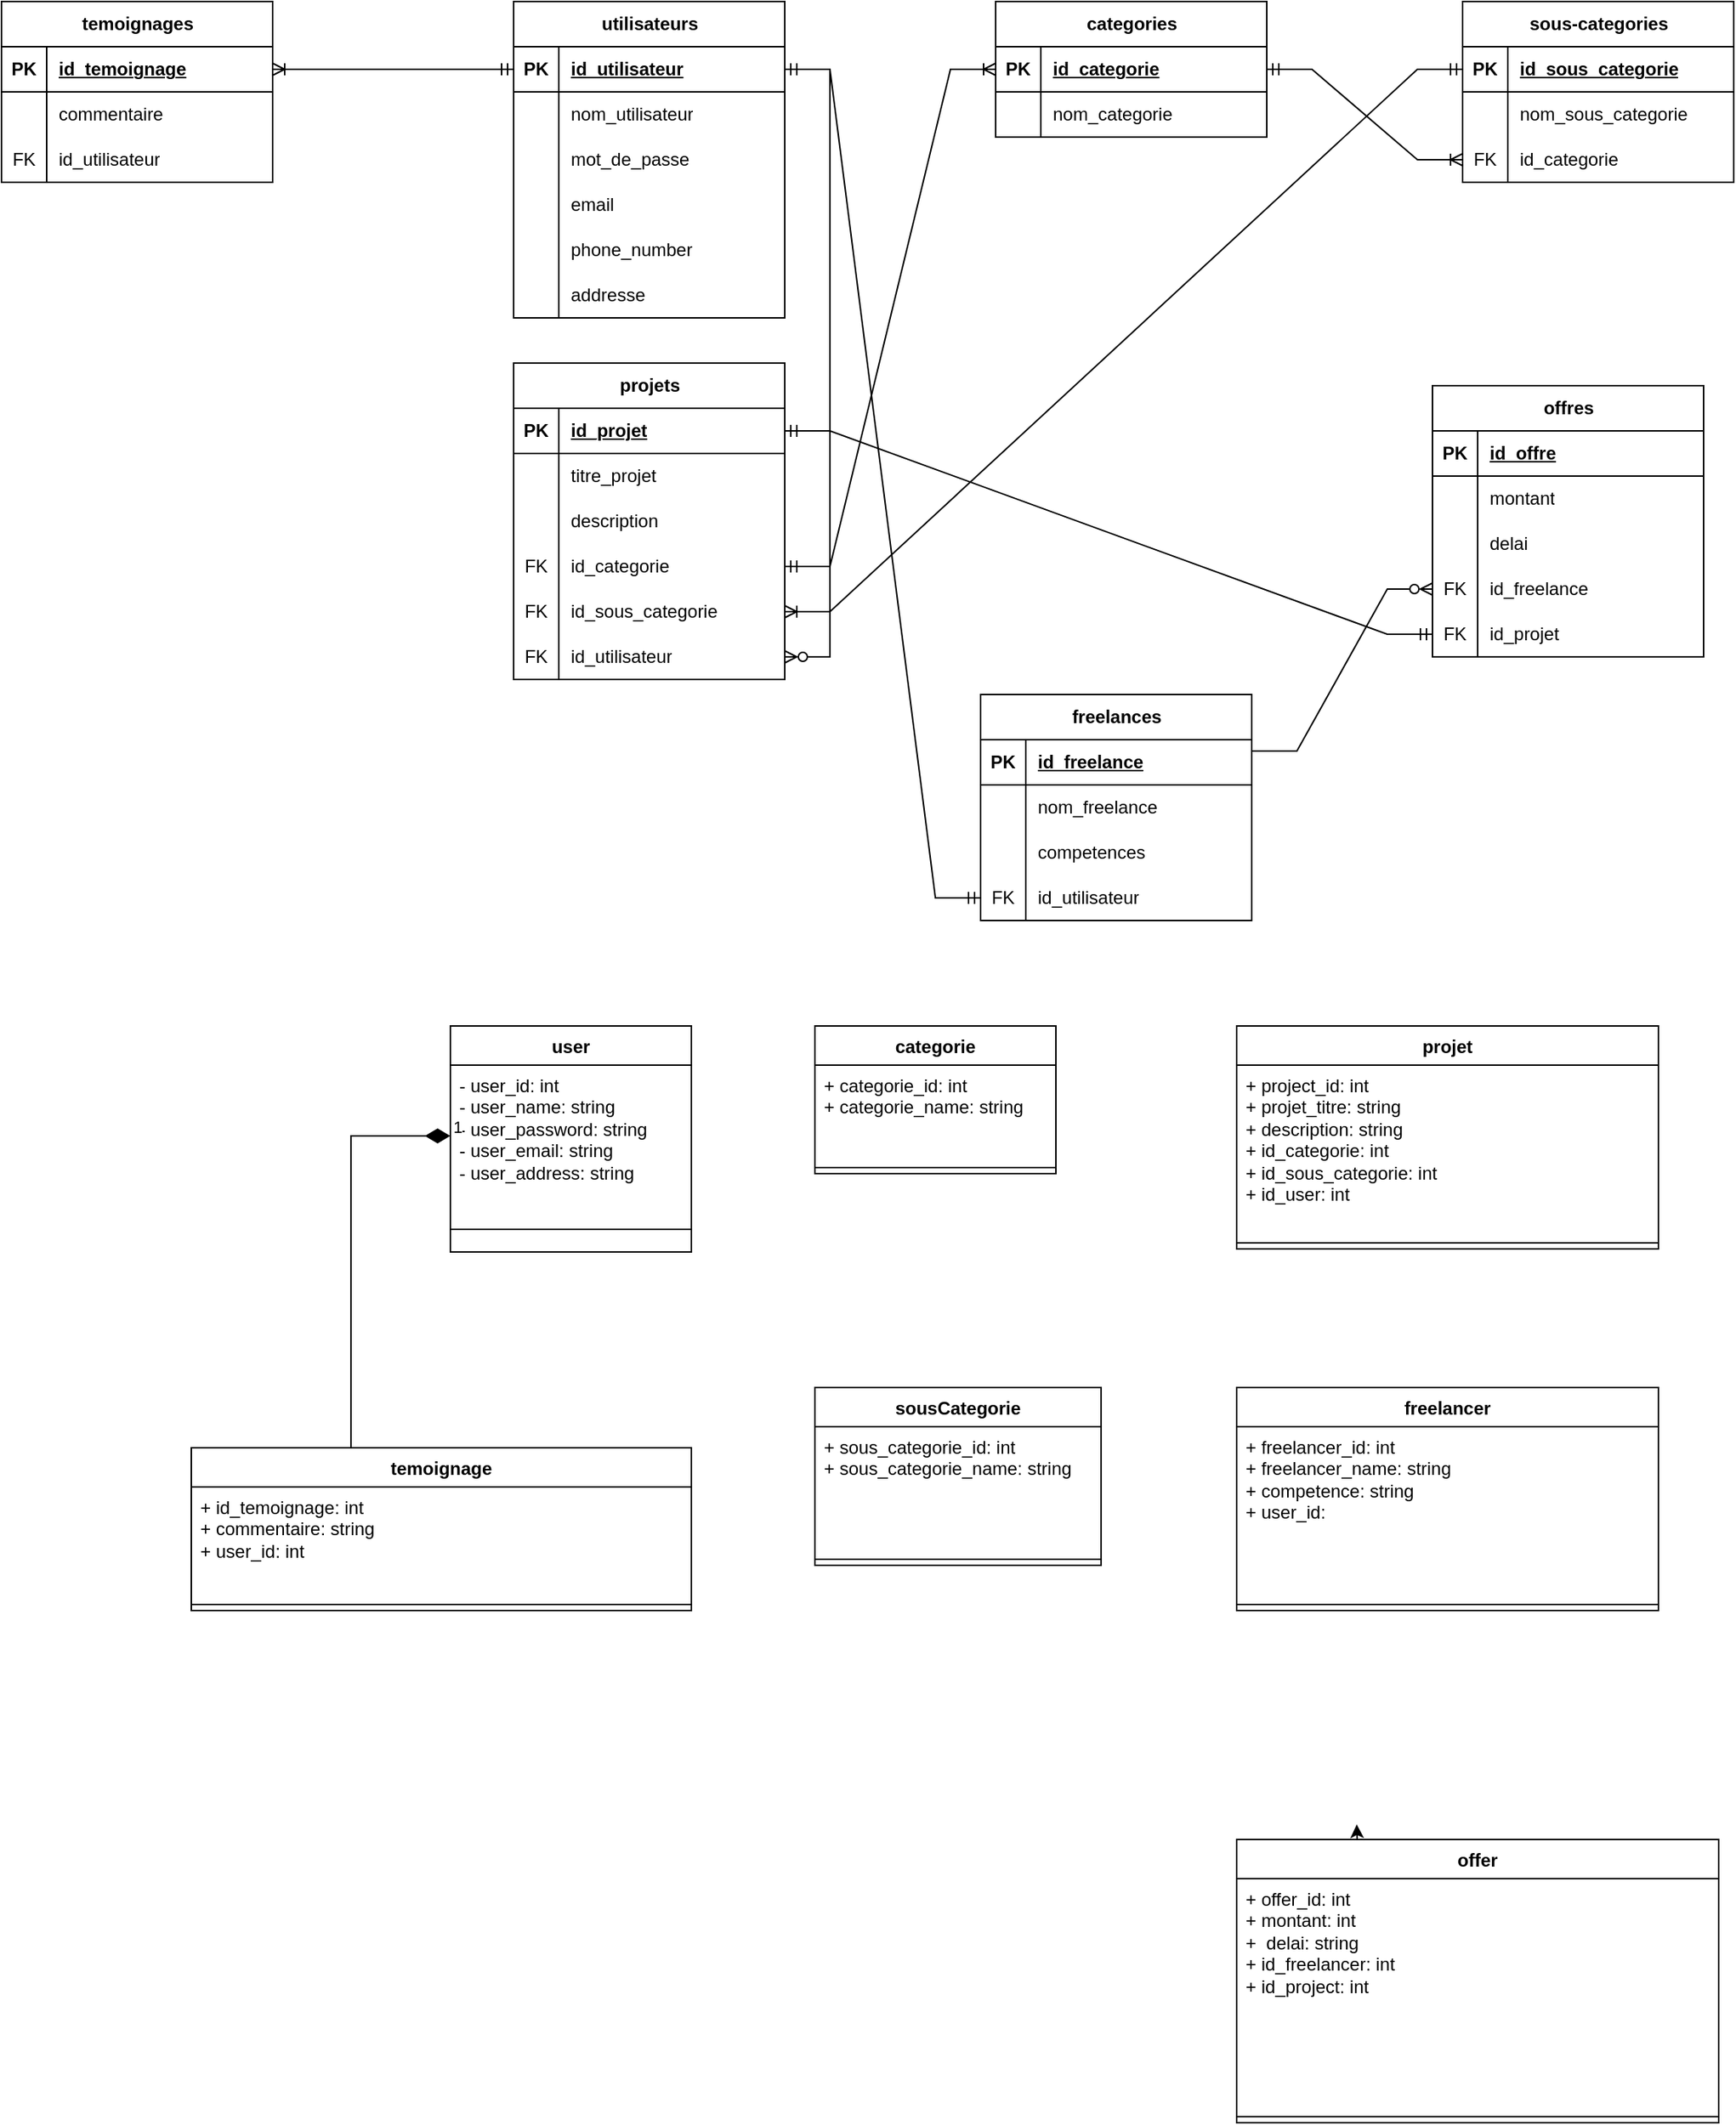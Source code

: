 <mxfile version="25.0.3">
  <diagram name="Page-1" id="ttsJdGJQNYlS66zFb7tL">
    <mxGraphModel dx="2226" dy="696" grid="1" gridSize="10" guides="1" tooltips="1" connect="1" arrows="1" fold="1" page="1" pageScale="1" pageWidth="850" pageHeight="1100" math="0" shadow="0">
      <root>
        <mxCell id="0" />
        <mxCell id="1" parent="0" />
        <mxCell id="xP3GZThENfzyMHPwpaez-14" value="&lt;div&gt;utilisateurs&lt;/div&gt;" style="shape=table;startSize=30;container=1;collapsible=1;childLayout=tableLayout;fixedRows=1;rowLines=0;fontStyle=1;align=center;resizeLast=1;html=1;" parent="1" vertex="1">
          <mxGeometry x="40" y="40" width="180" height="210" as="geometry">
            <mxRectangle x="40" y="40" width="70" height="60" as="alternateBounds" />
          </mxGeometry>
        </mxCell>
        <mxCell id="xP3GZThENfzyMHPwpaez-15" value="" style="shape=tableRow;horizontal=0;startSize=0;swimlaneHead=0;swimlaneBody=0;fillColor=none;collapsible=0;dropTarget=0;points=[[0,0.5],[1,0.5]];portConstraint=eastwest;top=0;left=0;right=0;bottom=1;" parent="xP3GZThENfzyMHPwpaez-14" vertex="1">
          <mxGeometry y="30" width="180" height="30" as="geometry" />
        </mxCell>
        <mxCell id="xP3GZThENfzyMHPwpaez-16" value="PK" style="shape=partialRectangle;connectable=0;fillColor=none;top=0;left=0;bottom=0;right=0;fontStyle=1;overflow=hidden;whiteSpace=wrap;html=1;" parent="xP3GZThENfzyMHPwpaez-15" vertex="1">
          <mxGeometry width="30" height="30" as="geometry">
            <mxRectangle width="30" height="30" as="alternateBounds" />
          </mxGeometry>
        </mxCell>
        <mxCell id="xP3GZThENfzyMHPwpaez-17" value="id_utilisateur" style="shape=partialRectangle;connectable=0;fillColor=none;top=0;left=0;bottom=0;right=0;align=left;spacingLeft=6;fontStyle=5;overflow=hidden;whiteSpace=wrap;html=1;" parent="xP3GZThENfzyMHPwpaez-15" vertex="1">
          <mxGeometry x="30" width="150" height="30" as="geometry">
            <mxRectangle width="150" height="30" as="alternateBounds" />
          </mxGeometry>
        </mxCell>
        <mxCell id="xP3GZThENfzyMHPwpaez-18" value="" style="shape=tableRow;horizontal=0;startSize=0;swimlaneHead=0;swimlaneBody=0;fillColor=none;collapsible=0;dropTarget=0;points=[[0,0.5],[1,0.5]];portConstraint=eastwest;top=0;left=0;right=0;bottom=0;" parent="xP3GZThENfzyMHPwpaez-14" vertex="1">
          <mxGeometry y="60" width="180" height="30" as="geometry" />
        </mxCell>
        <mxCell id="xP3GZThENfzyMHPwpaez-19" value="" style="shape=partialRectangle;connectable=0;fillColor=none;top=0;left=0;bottom=0;right=0;editable=1;overflow=hidden;whiteSpace=wrap;html=1;" parent="xP3GZThENfzyMHPwpaez-18" vertex="1">
          <mxGeometry width="30" height="30" as="geometry">
            <mxRectangle width="30" height="30" as="alternateBounds" />
          </mxGeometry>
        </mxCell>
        <mxCell id="xP3GZThENfzyMHPwpaez-20" value="nom_utilisateur" style="shape=partialRectangle;connectable=0;fillColor=none;top=0;left=0;bottom=0;right=0;align=left;spacingLeft=6;overflow=hidden;whiteSpace=wrap;html=1;" parent="xP3GZThENfzyMHPwpaez-18" vertex="1">
          <mxGeometry x="30" width="150" height="30" as="geometry">
            <mxRectangle width="150" height="30" as="alternateBounds" />
          </mxGeometry>
        </mxCell>
        <mxCell id="xP3GZThENfzyMHPwpaez-21" value="" style="shape=tableRow;horizontal=0;startSize=0;swimlaneHead=0;swimlaneBody=0;fillColor=none;collapsible=0;dropTarget=0;points=[[0,0.5],[1,0.5]];portConstraint=eastwest;top=0;left=0;right=0;bottom=0;" parent="xP3GZThENfzyMHPwpaez-14" vertex="1">
          <mxGeometry y="90" width="180" height="30" as="geometry" />
        </mxCell>
        <mxCell id="xP3GZThENfzyMHPwpaez-22" value="" style="shape=partialRectangle;connectable=0;fillColor=none;top=0;left=0;bottom=0;right=0;editable=1;overflow=hidden;whiteSpace=wrap;html=1;" parent="xP3GZThENfzyMHPwpaez-21" vertex="1">
          <mxGeometry width="30" height="30" as="geometry">
            <mxRectangle width="30" height="30" as="alternateBounds" />
          </mxGeometry>
        </mxCell>
        <mxCell id="xP3GZThENfzyMHPwpaez-23" value="mot_de_passe" style="shape=partialRectangle;connectable=0;fillColor=none;top=0;left=0;bottom=0;right=0;align=left;spacingLeft=6;overflow=hidden;whiteSpace=wrap;html=1;" parent="xP3GZThENfzyMHPwpaez-21" vertex="1">
          <mxGeometry x="30" width="150" height="30" as="geometry">
            <mxRectangle width="150" height="30" as="alternateBounds" />
          </mxGeometry>
        </mxCell>
        <mxCell id="xP3GZThENfzyMHPwpaez-24" value="" style="shape=tableRow;horizontal=0;startSize=0;swimlaneHead=0;swimlaneBody=0;fillColor=none;collapsible=0;dropTarget=0;points=[[0,0.5],[1,0.5]];portConstraint=eastwest;top=0;left=0;right=0;bottom=0;" parent="xP3GZThENfzyMHPwpaez-14" vertex="1">
          <mxGeometry y="120" width="180" height="30" as="geometry" />
        </mxCell>
        <mxCell id="xP3GZThENfzyMHPwpaez-25" value="" style="shape=partialRectangle;connectable=0;fillColor=none;top=0;left=0;bottom=0;right=0;editable=1;overflow=hidden;whiteSpace=wrap;html=1;" parent="xP3GZThENfzyMHPwpaez-24" vertex="1">
          <mxGeometry width="30" height="30" as="geometry">
            <mxRectangle width="30" height="30" as="alternateBounds" />
          </mxGeometry>
        </mxCell>
        <mxCell id="xP3GZThENfzyMHPwpaez-26" value="email" style="shape=partialRectangle;connectable=0;fillColor=none;top=0;left=0;bottom=0;right=0;align=left;spacingLeft=6;overflow=hidden;whiteSpace=wrap;html=1;" parent="xP3GZThENfzyMHPwpaez-24" vertex="1">
          <mxGeometry x="30" width="150" height="30" as="geometry">
            <mxRectangle width="150" height="30" as="alternateBounds" />
          </mxGeometry>
        </mxCell>
        <mxCell id="xP3GZThENfzyMHPwpaez-27" value="" style="shape=tableRow;horizontal=0;startSize=0;swimlaneHead=0;swimlaneBody=0;fillColor=none;collapsible=0;dropTarget=0;points=[[0,0.5],[1,0.5]];portConstraint=eastwest;top=0;left=0;right=0;bottom=0;" parent="xP3GZThENfzyMHPwpaez-14" vertex="1">
          <mxGeometry y="150" width="180" height="30" as="geometry" />
        </mxCell>
        <mxCell id="xP3GZThENfzyMHPwpaez-28" value="" style="shape=partialRectangle;connectable=0;fillColor=none;top=0;left=0;bottom=0;right=0;editable=1;overflow=hidden;whiteSpace=wrap;html=1;" parent="xP3GZThENfzyMHPwpaez-27" vertex="1">
          <mxGeometry width="30" height="30" as="geometry">
            <mxRectangle width="30" height="30" as="alternateBounds" />
          </mxGeometry>
        </mxCell>
        <mxCell id="xP3GZThENfzyMHPwpaez-29" value="phone_number" style="shape=partialRectangle;connectable=0;fillColor=none;top=0;left=0;bottom=0;right=0;align=left;spacingLeft=6;overflow=hidden;whiteSpace=wrap;html=1;" parent="xP3GZThENfzyMHPwpaez-27" vertex="1">
          <mxGeometry x="30" width="150" height="30" as="geometry">
            <mxRectangle width="150" height="30" as="alternateBounds" />
          </mxGeometry>
        </mxCell>
        <mxCell id="xP3GZThENfzyMHPwpaez-30" value="" style="shape=tableRow;horizontal=0;startSize=0;swimlaneHead=0;swimlaneBody=0;fillColor=none;collapsible=0;dropTarget=0;points=[[0,0.5],[1,0.5]];portConstraint=eastwest;top=0;left=0;right=0;bottom=0;" parent="xP3GZThENfzyMHPwpaez-14" vertex="1">
          <mxGeometry y="180" width="180" height="30" as="geometry" />
        </mxCell>
        <mxCell id="xP3GZThENfzyMHPwpaez-31" value="" style="shape=partialRectangle;connectable=0;fillColor=none;top=0;left=0;bottom=0;right=0;editable=1;overflow=hidden;whiteSpace=wrap;html=1;" parent="xP3GZThENfzyMHPwpaez-30" vertex="1">
          <mxGeometry width="30" height="30" as="geometry">
            <mxRectangle width="30" height="30" as="alternateBounds" />
          </mxGeometry>
        </mxCell>
        <mxCell id="xP3GZThENfzyMHPwpaez-32" value="addresse" style="shape=partialRectangle;connectable=0;fillColor=none;top=0;left=0;bottom=0;right=0;align=left;spacingLeft=6;overflow=hidden;whiteSpace=wrap;html=1;" parent="xP3GZThENfzyMHPwpaez-30" vertex="1">
          <mxGeometry x="30" width="150" height="30" as="geometry">
            <mxRectangle width="150" height="30" as="alternateBounds" />
          </mxGeometry>
        </mxCell>
        <mxCell id="xP3GZThENfzyMHPwpaez-33" value="categories" style="shape=table;startSize=30;container=1;collapsible=1;childLayout=tableLayout;fixedRows=1;rowLines=0;fontStyle=1;align=center;resizeLast=1;html=1;" parent="1" vertex="1">
          <mxGeometry x="360" y="40" width="180" height="90" as="geometry">
            <mxRectangle x="320" y="40" width="100" height="30" as="alternateBounds" />
          </mxGeometry>
        </mxCell>
        <mxCell id="xP3GZThENfzyMHPwpaez-34" value="" style="shape=tableRow;horizontal=0;startSize=0;swimlaneHead=0;swimlaneBody=0;fillColor=none;collapsible=0;dropTarget=0;points=[[0,0.5],[1,0.5]];portConstraint=eastwest;top=0;left=0;right=0;bottom=1;" parent="xP3GZThENfzyMHPwpaez-33" vertex="1">
          <mxGeometry y="30" width="180" height="30" as="geometry" />
        </mxCell>
        <mxCell id="xP3GZThENfzyMHPwpaez-35" value="PK" style="shape=partialRectangle;connectable=0;fillColor=none;top=0;left=0;bottom=0;right=0;fontStyle=1;overflow=hidden;whiteSpace=wrap;html=1;" parent="xP3GZThENfzyMHPwpaez-34" vertex="1">
          <mxGeometry width="30" height="30" as="geometry">
            <mxRectangle width="30" height="30" as="alternateBounds" />
          </mxGeometry>
        </mxCell>
        <mxCell id="xP3GZThENfzyMHPwpaez-36" value="id_categorie" style="shape=partialRectangle;connectable=0;fillColor=none;top=0;left=0;bottom=0;right=0;align=left;spacingLeft=6;fontStyle=5;overflow=hidden;whiteSpace=wrap;html=1;" parent="xP3GZThENfzyMHPwpaez-34" vertex="1">
          <mxGeometry x="30" width="150" height="30" as="geometry">
            <mxRectangle width="150" height="30" as="alternateBounds" />
          </mxGeometry>
        </mxCell>
        <mxCell id="xP3GZThENfzyMHPwpaez-37" value="" style="shape=tableRow;horizontal=0;startSize=0;swimlaneHead=0;swimlaneBody=0;fillColor=none;collapsible=0;dropTarget=0;points=[[0,0.5],[1,0.5]];portConstraint=eastwest;top=0;left=0;right=0;bottom=0;" parent="xP3GZThENfzyMHPwpaez-33" vertex="1">
          <mxGeometry y="60" width="180" height="30" as="geometry" />
        </mxCell>
        <mxCell id="xP3GZThENfzyMHPwpaez-38" value="" style="shape=partialRectangle;connectable=0;fillColor=none;top=0;left=0;bottom=0;right=0;editable=1;overflow=hidden;whiteSpace=wrap;html=1;" parent="xP3GZThENfzyMHPwpaez-37" vertex="1">
          <mxGeometry width="30" height="30" as="geometry">
            <mxRectangle width="30" height="30" as="alternateBounds" />
          </mxGeometry>
        </mxCell>
        <mxCell id="xP3GZThENfzyMHPwpaez-39" value="nom_categorie" style="shape=partialRectangle;connectable=0;fillColor=none;top=0;left=0;bottom=0;right=0;align=left;spacingLeft=6;overflow=hidden;whiteSpace=wrap;html=1;" parent="xP3GZThENfzyMHPwpaez-37" vertex="1">
          <mxGeometry x="30" width="150" height="30" as="geometry">
            <mxRectangle width="150" height="30" as="alternateBounds" />
          </mxGeometry>
        </mxCell>
        <mxCell id="xP3GZThENfzyMHPwpaez-50" value="sous-categories" style="shape=table;startSize=30;container=1;collapsible=1;childLayout=tableLayout;fixedRows=1;rowLines=0;fontStyle=1;align=center;resizeLast=1;html=1;" parent="1" vertex="1">
          <mxGeometry x="670" y="40" width="180" height="120" as="geometry">
            <mxRectangle x="560" y="40" width="130" height="30" as="alternateBounds" />
          </mxGeometry>
        </mxCell>
        <mxCell id="xP3GZThENfzyMHPwpaez-51" value="" style="shape=tableRow;horizontal=0;startSize=0;swimlaneHead=0;swimlaneBody=0;fillColor=none;collapsible=0;dropTarget=0;points=[[0,0.5],[1,0.5]];portConstraint=eastwest;top=0;left=0;right=0;bottom=1;" parent="xP3GZThENfzyMHPwpaez-50" vertex="1">
          <mxGeometry y="30" width="180" height="30" as="geometry" />
        </mxCell>
        <mxCell id="xP3GZThENfzyMHPwpaez-52" value="PK" style="shape=partialRectangle;connectable=0;fillColor=none;top=0;left=0;bottom=0;right=0;fontStyle=1;overflow=hidden;whiteSpace=wrap;html=1;" parent="xP3GZThENfzyMHPwpaez-51" vertex="1">
          <mxGeometry width="30" height="30" as="geometry">
            <mxRectangle width="30" height="30" as="alternateBounds" />
          </mxGeometry>
        </mxCell>
        <mxCell id="xP3GZThENfzyMHPwpaez-53" value="id_sous_categorie" style="shape=partialRectangle;connectable=0;fillColor=none;top=0;left=0;bottom=0;right=0;align=left;spacingLeft=6;fontStyle=5;overflow=hidden;whiteSpace=wrap;html=1;" parent="xP3GZThENfzyMHPwpaez-51" vertex="1">
          <mxGeometry x="30" width="150" height="30" as="geometry">
            <mxRectangle width="150" height="30" as="alternateBounds" />
          </mxGeometry>
        </mxCell>
        <mxCell id="xP3GZThENfzyMHPwpaez-54" value="" style="shape=tableRow;horizontal=0;startSize=0;swimlaneHead=0;swimlaneBody=0;fillColor=none;collapsible=0;dropTarget=0;points=[[0,0.5],[1,0.5]];portConstraint=eastwest;top=0;left=0;right=0;bottom=0;" parent="xP3GZThENfzyMHPwpaez-50" vertex="1">
          <mxGeometry y="60" width="180" height="30" as="geometry" />
        </mxCell>
        <mxCell id="xP3GZThENfzyMHPwpaez-55" value="" style="shape=partialRectangle;connectable=0;fillColor=none;top=0;left=0;bottom=0;right=0;editable=1;overflow=hidden;whiteSpace=wrap;html=1;" parent="xP3GZThENfzyMHPwpaez-54" vertex="1">
          <mxGeometry width="30" height="30" as="geometry">
            <mxRectangle width="30" height="30" as="alternateBounds" />
          </mxGeometry>
        </mxCell>
        <mxCell id="xP3GZThENfzyMHPwpaez-56" value="nom_sous_categorie" style="shape=partialRectangle;connectable=0;fillColor=none;top=0;left=0;bottom=0;right=0;align=left;spacingLeft=6;overflow=hidden;whiteSpace=wrap;html=1;" parent="xP3GZThENfzyMHPwpaez-54" vertex="1">
          <mxGeometry x="30" width="150" height="30" as="geometry">
            <mxRectangle width="150" height="30" as="alternateBounds" />
          </mxGeometry>
        </mxCell>
        <mxCell id="xP3GZThENfzyMHPwpaez-64" value="" style="shape=tableRow;horizontal=0;startSize=0;swimlaneHead=0;swimlaneBody=0;fillColor=none;collapsible=0;dropTarget=0;points=[[0,0.5],[1,0.5]];portConstraint=eastwest;top=0;left=0;right=0;bottom=0;" parent="xP3GZThENfzyMHPwpaez-50" vertex="1">
          <mxGeometry y="90" width="180" height="30" as="geometry" />
        </mxCell>
        <mxCell id="xP3GZThENfzyMHPwpaez-65" value="FK" style="shape=partialRectangle;connectable=0;fillColor=none;top=0;left=0;bottom=0;right=0;fontStyle=0;overflow=hidden;whiteSpace=wrap;html=1;" parent="xP3GZThENfzyMHPwpaez-64" vertex="1">
          <mxGeometry width="30" height="30" as="geometry">
            <mxRectangle width="30" height="30" as="alternateBounds" />
          </mxGeometry>
        </mxCell>
        <mxCell id="xP3GZThENfzyMHPwpaez-66" value="id_categorie" style="shape=partialRectangle;connectable=0;fillColor=none;top=0;left=0;bottom=0;right=0;align=left;spacingLeft=6;fontStyle=0;overflow=hidden;whiteSpace=wrap;html=1;" parent="xP3GZThENfzyMHPwpaez-64" vertex="1">
          <mxGeometry x="30" width="150" height="30" as="geometry">
            <mxRectangle width="150" height="30" as="alternateBounds" />
          </mxGeometry>
        </mxCell>
        <mxCell id="xP3GZThENfzyMHPwpaez-68" value="projets" style="shape=table;startSize=30;container=1;collapsible=1;childLayout=tableLayout;fixedRows=1;rowLines=0;fontStyle=1;align=center;resizeLast=1;html=1;" parent="1" vertex="1">
          <mxGeometry x="40" y="280" width="180" height="210" as="geometry">
            <mxRectangle x="40" y="280" width="80" height="30" as="alternateBounds" />
          </mxGeometry>
        </mxCell>
        <mxCell id="xP3GZThENfzyMHPwpaez-69" value="" style="shape=tableRow;horizontal=0;startSize=0;swimlaneHead=0;swimlaneBody=0;fillColor=none;collapsible=0;dropTarget=0;points=[[0,0.5],[1,0.5]];portConstraint=eastwest;top=0;left=0;right=0;bottom=1;" parent="xP3GZThENfzyMHPwpaez-68" vertex="1">
          <mxGeometry y="30" width="180" height="30" as="geometry" />
        </mxCell>
        <mxCell id="xP3GZThENfzyMHPwpaez-70" value="PK" style="shape=partialRectangle;connectable=0;fillColor=none;top=0;left=0;bottom=0;right=0;fontStyle=1;overflow=hidden;whiteSpace=wrap;html=1;" parent="xP3GZThENfzyMHPwpaez-69" vertex="1">
          <mxGeometry width="30" height="30" as="geometry">
            <mxRectangle width="30" height="30" as="alternateBounds" />
          </mxGeometry>
        </mxCell>
        <mxCell id="xP3GZThENfzyMHPwpaez-71" value="id_projet" style="shape=partialRectangle;connectable=0;fillColor=none;top=0;left=0;bottom=0;right=0;align=left;spacingLeft=6;fontStyle=5;overflow=hidden;whiteSpace=wrap;html=1;" parent="xP3GZThENfzyMHPwpaez-69" vertex="1">
          <mxGeometry x="30" width="150" height="30" as="geometry">
            <mxRectangle width="150" height="30" as="alternateBounds" />
          </mxGeometry>
        </mxCell>
        <mxCell id="xP3GZThENfzyMHPwpaez-72" value="" style="shape=tableRow;horizontal=0;startSize=0;swimlaneHead=0;swimlaneBody=0;fillColor=none;collapsible=0;dropTarget=0;points=[[0,0.5],[1,0.5]];portConstraint=eastwest;top=0;left=0;right=0;bottom=0;" parent="xP3GZThENfzyMHPwpaez-68" vertex="1">
          <mxGeometry y="60" width="180" height="30" as="geometry" />
        </mxCell>
        <mxCell id="xP3GZThENfzyMHPwpaez-73" value="" style="shape=partialRectangle;connectable=0;fillColor=none;top=0;left=0;bottom=0;right=0;editable=1;overflow=hidden;whiteSpace=wrap;html=1;" parent="xP3GZThENfzyMHPwpaez-72" vertex="1">
          <mxGeometry width="30" height="30" as="geometry">
            <mxRectangle width="30" height="30" as="alternateBounds" />
          </mxGeometry>
        </mxCell>
        <mxCell id="xP3GZThENfzyMHPwpaez-74" value="titre_projet" style="shape=partialRectangle;connectable=0;fillColor=none;top=0;left=0;bottom=0;right=0;align=left;spacingLeft=6;overflow=hidden;whiteSpace=wrap;html=1;" parent="xP3GZThENfzyMHPwpaez-72" vertex="1">
          <mxGeometry x="30" width="150" height="30" as="geometry">
            <mxRectangle width="150" height="30" as="alternateBounds" />
          </mxGeometry>
        </mxCell>
        <mxCell id="xP3GZThENfzyMHPwpaez-75" value="" style="shape=tableRow;horizontal=0;startSize=0;swimlaneHead=0;swimlaneBody=0;fillColor=none;collapsible=0;dropTarget=0;points=[[0,0.5],[1,0.5]];portConstraint=eastwest;top=0;left=0;right=0;bottom=0;" parent="xP3GZThENfzyMHPwpaez-68" vertex="1">
          <mxGeometry y="90" width="180" height="30" as="geometry" />
        </mxCell>
        <mxCell id="xP3GZThENfzyMHPwpaez-76" value="" style="shape=partialRectangle;connectable=0;fillColor=none;top=0;left=0;bottom=0;right=0;editable=1;overflow=hidden;whiteSpace=wrap;html=1;" parent="xP3GZThENfzyMHPwpaez-75" vertex="1">
          <mxGeometry width="30" height="30" as="geometry">
            <mxRectangle width="30" height="30" as="alternateBounds" />
          </mxGeometry>
        </mxCell>
        <mxCell id="xP3GZThENfzyMHPwpaez-77" value="description" style="shape=partialRectangle;connectable=0;fillColor=none;top=0;left=0;bottom=0;right=0;align=left;spacingLeft=6;overflow=hidden;whiteSpace=wrap;html=1;" parent="xP3GZThENfzyMHPwpaez-75" vertex="1">
          <mxGeometry x="30" width="150" height="30" as="geometry">
            <mxRectangle width="150" height="30" as="alternateBounds" />
          </mxGeometry>
        </mxCell>
        <mxCell id="xP3GZThENfzyMHPwpaez-82" value="" style="shape=tableRow;horizontal=0;startSize=0;swimlaneHead=0;swimlaneBody=0;fillColor=none;collapsible=0;dropTarget=0;points=[[0,0.5],[1,0.5]];portConstraint=eastwest;top=0;left=0;right=0;bottom=0;" parent="xP3GZThENfzyMHPwpaez-68" vertex="1">
          <mxGeometry y="120" width="180" height="30" as="geometry" />
        </mxCell>
        <mxCell id="xP3GZThENfzyMHPwpaez-83" value="FK" style="shape=partialRectangle;connectable=0;fillColor=none;top=0;left=0;bottom=0;right=0;fontStyle=0;overflow=hidden;whiteSpace=wrap;html=1;" parent="xP3GZThENfzyMHPwpaez-82" vertex="1">
          <mxGeometry width="30" height="30" as="geometry">
            <mxRectangle width="30" height="30" as="alternateBounds" />
          </mxGeometry>
        </mxCell>
        <mxCell id="xP3GZThENfzyMHPwpaez-84" value="id_categorie" style="shape=partialRectangle;connectable=0;fillColor=none;top=0;left=0;bottom=0;right=0;align=left;spacingLeft=6;fontStyle=0;overflow=hidden;whiteSpace=wrap;html=1;" parent="xP3GZThENfzyMHPwpaez-82" vertex="1">
          <mxGeometry x="30" width="150" height="30" as="geometry">
            <mxRectangle width="150" height="30" as="alternateBounds" />
          </mxGeometry>
        </mxCell>
        <mxCell id="xP3GZThENfzyMHPwpaez-85" value="" style="shape=tableRow;horizontal=0;startSize=0;swimlaneHead=0;swimlaneBody=0;fillColor=none;collapsible=0;dropTarget=0;points=[[0,0.5],[1,0.5]];portConstraint=eastwest;top=0;left=0;right=0;bottom=0;" parent="xP3GZThENfzyMHPwpaez-68" vertex="1">
          <mxGeometry y="150" width="180" height="30" as="geometry" />
        </mxCell>
        <mxCell id="xP3GZThENfzyMHPwpaez-86" value="FK" style="shape=partialRectangle;connectable=0;fillColor=none;top=0;left=0;bottom=0;right=0;fontStyle=0;overflow=hidden;whiteSpace=wrap;html=1;" parent="xP3GZThENfzyMHPwpaez-85" vertex="1">
          <mxGeometry width="30" height="30" as="geometry">
            <mxRectangle width="30" height="30" as="alternateBounds" />
          </mxGeometry>
        </mxCell>
        <mxCell id="xP3GZThENfzyMHPwpaez-87" value="id_sous_categorie" style="shape=partialRectangle;connectable=0;fillColor=none;top=0;left=0;bottom=0;right=0;align=left;spacingLeft=6;fontStyle=0;overflow=hidden;whiteSpace=wrap;html=1;" parent="xP3GZThENfzyMHPwpaez-85" vertex="1">
          <mxGeometry x="30" width="150" height="30" as="geometry">
            <mxRectangle width="150" height="30" as="alternateBounds" />
          </mxGeometry>
        </mxCell>
        <mxCell id="xP3GZThENfzyMHPwpaez-88" value="" style="shape=tableRow;horizontal=0;startSize=0;swimlaneHead=0;swimlaneBody=0;fillColor=none;collapsible=0;dropTarget=0;points=[[0,0.5],[1,0.5]];portConstraint=eastwest;top=0;left=0;right=0;bottom=0;" parent="xP3GZThENfzyMHPwpaez-68" vertex="1">
          <mxGeometry y="180" width="180" height="30" as="geometry" />
        </mxCell>
        <mxCell id="xP3GZThENfzyMHPwpaez-89" value="FK" style="shape=partialRectangle;connectable=0;fillColor=none;top=0;left=0;bottom=0;right=0;fontStyle=0;overflow=hidden;whiteSpace=wrap;html=1;" parent="xP3GZThENfzyMHPwpaez-88" vertex="1">
          <mxGeometry width="30" height="30" as="geometry">
            <mxRectangle width="30" height="30" as="alternateBounds" />
          </mxGeometry>
        </mxCell>
        <mxCell id="xP3GZThENfzyMHPwpaez-90" value="id_utilisateur" style="shape=partialRectangle;connectable=0;fillColor=none;top=0;left=0;bottom=0;right=0;align=left;spacingLeft=6;fontStyle=0;overflow=hidden;whiteSpace=wrap;html=1;" parent="xP3GZThENfzyMHPwpaez-88" vertex="1">
          <mxGeometry x="30" width="150" height="30" as="geometry">
            <mxRectangle width="150" height="30" as="alternateBounds" />
          </mxGeometry>
        </mxCell>
        <mxCell id="xP3GZThENfzyMHPwpaez-91" value="freelances" style="shape=table;startSize=30;container=1;collapsible=1;childLayout=tableLayout;fixedRows=1;rowLines=0;fontStyle=1;align=center;resizeLast=1;html=1;" parent="1" vertex="1">
          <mxGeometry x="350" y="500" width="180" height="150" as="geometry" />
        </mxCell>
        <mxCell id="xP3GZThENfzyMHPwpaez-92" value="" style="shape=tableRow;horizontal=0;startSize=0;swimlaneHead=0;swimlaneBody=0;fillColor=none;collapsible=0;dropTarget=0;points=[[0,0.5],[1,0.5]];portConstraint=eastwest;top=0;left=0;right=0;bottom=1;" parent="xP3GZThENfzyMHPwpaez-91" vertex="1">
          <mxGeometry y="30" width="180" height="30" as="geometry" />
        </mxCell>
        <mxCell id="xP3GZThENfzyMHPwpaez-93" value="PK" style="shape=partialRectangle;connectable=0;fillColor=none;top=0;left=0;bottom=0;right=0;fontStyle=1;overflow=hidden;whiteSpace=wrap;html=1;" parent="xP3GZThENfzyMHPwpaez-92" vertex="1">
          <mxGeometry width="30" height="30" as="geometry">
            <mxRectangle width="30" height="30" as="alternateBounds" />
          </mxGeometry>
        </mxCell>
        <mxCell id="xP3GZThENfzyMHPwpaez-94" value="id_freelance" style="shape=partialRectangle;connectable=0;fillColor=none;top=0;left=0;bottom=0;right=0;align=left;spacingLeft=6;fontStyle=5;overflow=hidden;whiteSpace=wrap;html=1;" parent="xP3GZThENfzyMHPwpaez-92" vertex="1">
          <mxGeometry x="30" width="150" height="30" as="geometry">
            <mxRectangle width="150" height="30" as="alternateBounds" />
          </mxGeometry>
        </mxCell>
        <mxCell id="xP3GZThENfzyMHPwpaez-95" value="" style="shape=tableRow;horizontal=0;startSize=0;swimlaneHead=0;swimlaneBody=0;fillColor=none;collapsible=0;dropTarget=0;points=[[0,0.5],[1,0.5]];portConstraint=eastwest;top=0;left=0;right=0;bottom=0;" parent="xP3GZThENfzyMHPwpaez-91" vertex="1">
          <mxGeometry y="60" width="180" height="30" as="geometry" />
        </mxCell>
        <mxCell id="xP3GZThENfzyMHPwpaez-96" value="" style="shape=partialRectangle;connectable=0;fillColor=none;top=0;left=0;bottom=0;right=0;editable=1;overflow=hidden;whiteSpace=wrap;html=1;" parent="xP3GZThENfzyMHPwpaez-95" vertex="1">
          <mxGeometry width="30" height="30" as="geometry">
            <mxRectangle width="30" height="30" as="alternateBounds" />
          </mxGeometry>
        </mxCell>
        <mxCell id="xP3GZThENfzyMHPwpaez-97" value="nom_freelance" style="shape=partialRectangle;connectable=0;fillColor=none;top=0;left=0;bottom=0;right=0;align=left;spacingLeft=6;overflow=hidden;whiteSpace=wrap;html=1;" parent="xP3GZThENfzyMHPwpaez-95" vertex="1">
          <mxGeometry x="30" width="150" height="30" as="geometry">
            <mxRectangle width="150" height="30" as="alternateBounds" />
          </mxGeometry>
        </mxCell>
        <mxCell id="xP3GZThENfzyMHPwpaez-98" value="" style="shape=tableRow;horizontal=0;startSize=0;swimlaneHead=0;swimlaneBody=0;fillColor=none;collapsible=0;dropTarget=0;points=[[0,0.5],[1,0.5]];portConstraint=eastwest;top=0;left=0;right=0;bottom=0;" parent="xP3GZThENfzyMHPwpaez-91" vertex="1">
          <mxGeometry y="90" width="180" height="30" as="geometry" />
        </mxCell>
        <mxCell id="xP3GZThENfzyMHPwpaez-99" value="" style="shape=partialRectangle;connectable=0;fillColor=none;top=0;left=0;bottom=0;right=0;editable=1;overflow=hidden;whiteSpace=wrap;html=1;" parent="xP3GZThENfzyMHPwpaez-98" vertex="1">
          <mxGeometry width="30" height="30" as="geometry">
            <mxRectangle width="30" height="30" as="alternateBounds" />
          </mxGeometry>
        </mxCell>
        <mxCell id="xP3GZThENfzyMHPwpaez-100" value="competences" style="shape=partialRectangle;connectable=0;fillColor=none;top=0;left=0;bottom=0;right=0;align=left;spacingLeft=6;overflow=hidden;whiteSpace=wrap;html=1;" parent="xP3GZThENfzyMHPwpaez-98" vertex="1">
          <mxGeometry x="30" width="150" height="30" as="geometry">
            <mxRectangle width="150" height="30" as="alternateBounds" />
          </mxGeometry>
        </mxCell>
        <mxCell id="xP3GZThENfzyMHPwpaez-101" value="" style="shape=tableRow;horizontal=0;startSize=0;swimlaneHead=0;swimlaneBody=0;fillColor=none;collapsible=0;dropTarget=0;points=[[0,0.5],[1,0.5]];portConstraint=eastwest;top=0;left=0;right=0;bottom=0;" parent="xP3GZThENfzyMHPwpaez-91" vertex="1">
          <mxGeometry y="120" width="180" height="30" as="geometry" />
        </mxCell>
        <mxCell id="xP3GZThENfzyMHPwpaez-102" value="FK" style="shape=partialRectangle;connectable=0;fillColor=none;top=0;left=0;bottom=0;right=0;editable=1;overflow=hidden;whiteSpace=wrap;html=1;" parent="xP3GZThENfzyMHPwpaez-101" vertex="1">
          <mxGeometry width="30" height="30" as="geometry">
            <mxRectangle width="30" height="30" as="alternateBounds" />
          </mxGeometry>
        </mxCell>
        <mxCell id="xP3GZThENfzyMHPwpaez-103" value="id_utilisateur" style="shape=partialRectangle;connectable=0;fillColor=none;top=0;left=0;bottom=0;right=0;align=left;spacingLeft=6;overflow=hidden;whiteSpace=wrap;html=1;" parent="xP3GZThENfzyMHPwpaez-101" vertex="1">
          <mxGeometry x="30" width="150" height="30" as="geometry">
            <mxRectangle width="150" height="30" as="alternateBounds" />
          </mxGeometry>
        </mxCell>
        <mxCell id="xP3GZThENfzyMHPwpaez-104" value="offres" style="shape=table;startSize=30;container=1;collapsible=1;childLayout=tableLayout;fixedRows=1;rowLines=0;fontStyle=1;align=center;resizeLast=1;html=1;" parent="1" vertex="1">
          <mxGeometry x="650" y="295" width="180" height="180" as="geometry" />
        </mxCell>
        <mxCell id="xP3GZThENfzyMHPwpaez-105" value="" style="shape=tableRow;horizontal=0;startSize=0;swimlaneHead=0;swimlaneBody=0;fillColor=none;collapsible=0;dropTarget=0;points=[[0,0.5],[1,0.5]];portConstraint=eastwest;top=0;left=0;right=0;bottom=1;" parent="xP3GZThENfzyMHPwpaez-104" vertex="1">
          <mxGeometry y="30" width="180" height="30" as="geometry" />
        </mxCell>
        <mxCell id="xP3GZThENfzyMHPwpaez-106" value="PK" style="shape=partialRectangle;connectable=0;fillColor=none;top=0;left=0;bottom=0;right=0;fontStyle=1;overflow=hidden;whiteSpace=wrap;html=1;" parent="xP3GZThENfzyMHPwpaez-105" vertex="1">
          <mxGeometry width="30" height="30" as="geometry">
            <mxRectangle width="30" height="30" as="alternateBounds" />
          </mxGeometry>
        </mxCell>
        <mxCell id="xP3GZThENfzyMHPwpaez-107" value="id_offre" style="shape=partialRectangle;connectable=0;fillColor=none;top=0;left=0;bottom=0;right=0;align=left;spacingLeft=6;fontStyle=5;overflow=hidden;whiteSpace=wrap;html=1;" parent="xP3GZThENfzyMHPwpaez-105" vertex="1">
          <mxGeometry x="30" width="150" height="30" as="geometry">
            <mxRectangle width="150" height="30" as="alternateBounds" />
          </mxGeometry>
        </mxCell>
        <mxCell id="xP3GZThENfzyMHPwpaez-108" value="" style="shape=tableRow;horizontal=0;startSize=0;swimlaneHead=0;swimlaneBody=0;fillColor=none;collapsible=0;dropTarget=0;points=[[0,0.5],[1,0.5]];portConstraint=eastwest;top=0;left=0;right=0;bottom=0;" parent="xP3GZThENfzyMHPwpaez-104" vertex="1">
          <mxGeometry y="60" width="180" height="30" as="geometry" />
        </mxCell>
        <mxCell id="xP3GZThENfzyMHPwpaez-109" value="" style="shape=partialRectangle;connectable=0;fillColor=none;top=0;left=0;bottom=0;right=0;editable=1;overflow=hidden;whiteSpace=wrap;html=1;" parent="xP3GZThENfzyMHPwpaez-108" vertex="1">
          <mxGeometry width="30" height="30" as="geometry">
            <mxRectangle width="30" height="30" as="alternateBounds" />
          </mxGeometry>
        </mxCell>
        <mxCell id="xP3GZThENfzyMHPwpaez-110" value="montant" style="shape=partialRectangle;connectable=0;fillColor=none;top=0;left=0;bottom=0;right=0;align=left;spacingLeft=6;overflow=hidden;whiteSpace=wrap;html=1;" parent="xP3GZThENfzyMHPwpaez-108" vertex="1">
          <mxGeometry x="30" width="150" height="30" as="geometry">
            <mxRectangle width="150" height="30" as="alternateBounds" />
          </mxGeometry>
        </mxCell>
        <mxCell id="xP3GZThENfzyMHPwpaez-111" value="" style="shape=tableRow;horizontal=0;startSize=0;swimlaneHead=0;swimlaneBody=0;fillColor=none;collapsible=0;dropTarget=0;points=[[0,0.5],[1,0.5]];portConstraint=eastwest;top=0;left=0;right=0;bottom=0;" parent="xP3GZThENfzyMHPwpaez-104" vertex="1">
          <mxGeometry y="90" width="180" height="30" as="geometry" />
        </mxCell>
        <mxCell id="xP3GZThENfzyMHPwpaez-112" value="" style="shape=partialRectangle;connectable=0;fillColor=none;top=0;left=0;bottom=0;right=0;editable=1;overflow=hidden;whiteSpace=wrap;html=1;" parent="xP3GZThENfzyMHPwpaez-111" vertex="1">
          <mxGeometry width="30" height="30" as="geometry">
            <mxRectangle width="30" height="30" as="alternateBounds" />
          </mxGeometry>
        </mxCell>
        <mxCell id="xP3GZThENfzyMHPwpaez-113" value="delai" style="shape=partialRectangle;connectable=0;fillColor=none;top=0;left=0;bottom=0;right=0;align=left;spacingLeft=6;overflow=hidden;whiteSpace=wrap;html=1;" parent="xP3GZThENfzyMHPwpaez-111" vertex="1">
          <mxGeometry x="30" width="150" height="30" as="geometry">
            <mxRectangle width="150" height="30" as="alternateBounds" />
          </mxGeometry>
        </mxCell>
        <mxCell id="xP3GZThENfzyMHPwpaez-114" value="" style="shape=tableRow;horizontal=0;startSize=0;swimlaneHead=0;swimlaneBody=0;fillColor=none;collapsible=0;dropTarget=0;points=[[0,0.5],[1,0.5]];portConstraint=eastwest;top=0;left=0;right=0;bottom=0;" parent="xP3GZThENfzyMHPwpaez-104" vertex="1">
          <mxGeometry y="120" width="180" height="30" as="geometry" />
        </mxCell>
        <mxCell id="xP3GZThENfzyMHPwpaez-115" value="FK" style="shape=partialRectangle;connectable=0;fillColor=none;top=0;left=0;bottom=0;right=0;editable=1;overflow=hidden;whiteSpace=wrap;html=1;" parent="xP3GZThENfzyMHPwpaez-114" vertex="1">
          <mxGeometry width="30" height="30" as="geometry">
            <mxRectangle width="30" height="30" as="alternateBounds" />
          </mxGeometry>
        </mxCell>
        <mxCell id="xP3GZThENfzyMHPwpaez-116" value="id_freelance" style="shape=partialRectangle;connectable=0;fillColor=none;top=0;left=0;bottom=0;right=0;align=left;spacingLeft=6;overflow=hidden;whiteSpace=wrap;html=1;" parent="xP3GZThENfzyMHPwpaez-114" vertex="1">
          <mxGeometry x="30" width="150" height="30" as="geometry">
            <mxRectangle width="150" height="30" as="alternateBounds" />
          </mxGeometry>
        </mxCell>
        <mxCell id="xP3GZThENfzyMHPwpaez-117" value="" style="shape=tableRow;horizontal=0;startSize=0;swimlaneHead=0;swimlaneBody=0;fillColor=none;collapsible=0;dropTarget=0;points=[[0,0.5],[1,0.5]];portConstraint=eastwest;top=0;left=0;right=0;bottom=0;" parent="xP3GZThENfzyMHPwpaez-104" vertex="1">
          <mxGeometry y="150" width="180" height="30" as="geometry" />
        </mxCell>
        <mxCell id="xP3GZThENfzyMHPwpaez-118" value="FK" style="shape=partialRectangle;connectable=0;fillColor=none;top=0;left=0;bottom=0;right=0;editable=1;overflow=hidden;whiteSpace=wrap;html=1;" parent="xP3GZThENfzyMHPwpaez-117" vertex="1">
          <mxGeometry width="30" height="30" as="geometry">
            <mxRectangle width="30" height="30" as="alternateBounds" />
          </mxGeometry>
        </mxCell>
        <mxCell id="xP3GZThENfzyMHPwpaez-119" value="id_projet" style="shape=partialRectangle;connectable=0;fillColor=none;top=0;left=0;bottom=0;right=0;align=left;spacingLeft=6;overflow=hidden;whiteSpace=wrap;html=1;" parent="xP3GZThENfzyMHPwpaez-117" vertex="1">
          <mxGeometry x="30" width="150" height="30" as="geometry">
            <mxRectangle width="150" height="30" as="alternateBounds" />
          </mxGeometry>
        </mxCell>
        <mxCell id="xP3GZThENfzyMHPwpaez-120" value="temoignages" style="shape=table;startSize=30;container=1;collapsible=1;childLayout=tableLayout;fixedRows=1;rowLines=0;fontStyle=1;align=center;resizeLast=1;html=1;" parent="1" vertex="1">
          <mxGeometry x="-300" y="40" width="180" height="120" as="geometry" />
        </mxCell>
        <mxCell id="xP3GZThENfzyMHPwpaez-121" value="" style="shape=tableRow;horizontal=0;startSize=0;swimlaneHead=0;swimlaneBody=0;fillColor=none;collapsible=0;dropTarget=0;points=[[0,0.5],[1,0.5]];portConstraint=eastwest;top=0;left=0;right=0;bottom=1;" parent="xP3GZThENfzyMHPwpaez-120" vertex="1">
          <mxGeometry y="30" width="180" height="30" as="geometry" />
        </mxCell>
        <mxCell id="xP3GZThENfzyMHPwpaez-122" value="PK" style="shape=partialRectangle;connectable=0;fillColor=none;top=0;left=0;bottom=0;right=0;fontStyle=1;overflow=hidden;whiteSpace=wrap;html=1;" parent="xP3GZThENfzyMHPwpaez-121" vertex="1">
          <mxGeometry width="30" height="30" as="geometry">
            <mxRectangle width="30" height="30" as="alternateBounds" />
          </mxGeometry>
        </mxCell>
        <mxCell id="xP3GZThENfzyMHPwpaez-123" value="id_temoignage" style="shape=partialRectangle;connectable=0;fillColor=none;top=0;left=0;bottom=0;right=0;align=left;spacingLeft=6;fontStyle=5;overflow=hidden;whiteSpace=wrap;html=1;" parent="xP3GZThENfzyMHPwpaez-121" vertex="1">
          <mxGeometry x="30" width="150" height="30" as="geometry">
            <mxRectangle width="150" height="30" as="alternateBounds" />
          </mxGeometry>
        </mxCell>
        <mxCell id="xP3GZThENfzyMHPwpaez-124" value="" style="shape=tableRow;horizontal=0;startSize=0;swimlaneHead=0;swimlaneBody=0;fillColor=none;collapsible=0;dropTarget=0;points=[[0,0.5],[1,0.5]];portConstraint=eastwest;top=0;left=0;right=0;bottom=0;" parent="xP3GZThENfzyMHPwpaez-120" vertex="1">
          <mxGeometry y="60" width="180" height="30" as="geometry" />
        </mxCell>
        <mxCell id="xP3GZThENfzyMHPwpaez-125" value="" style="shape=partialRectangle;connectable=0;fillColor=none;top=0;left=0;bottom=0;right=0;editable=1;overflow=hidden;whiteSpace=wrap;html=1;" parent="xP3GZThENfzyMHPwpaez-124" vertex="1">
          <mxGeometry width="30" height="30" as="geometry">
            <mxRectangle width="30" height="30" as="alternateBounds" />
          </mxGeometry>
        </mxCell>
        <mxCell id="xP3GZThENfzyMHPwpaez-126" value="commentaire" style="shape=partialRectangle;connectable=0;fillColor=none;top=0;left=0;bottom=0;right=0;align=left;spacingLeft=6;overflow=hidden;whiteSpace=wrap;html=1;" parent="xP3GZThENfzyMHPwpaez-124" vertex="1">
          <mxGeometry x="30" width="150" height="30" as="geometry">
            <mxRectangle width="150" height="30" as="alternateBounds" />
          </mxGeometry>
        </mxCell>
        <mxCell id="xP3GZThENfzyMHPwpaez-127" value="" style="shape=tableRow;horizontal=0;startSize=0;swimlaneHead=0;swimlaneBody=0;fillColor=none;collapsible=0;dropTarget=0;points=[[0,0.5],[1,0.5]];portConstraint=eastwest;top=0;left=0;right=0;bottom=0;" parent="xP3GZThENfzyMHPwpaez-120" vertex="1">
          <mxGeometry y="90" width="180" height="30" as="geometry" />
        </mxCell>
        <mxCell id="xP3GZThENfzyMHPwpaez-128" value="FK" style="shape=partialRectangle;connectable=0;fillColor=none;top=0;left=0;bottom=0;right=0;editable=1;overflow=hidden;whiteSpace=wrap;html=1;" parent="xP3GZThENfzyMHPwpaez-127" vertex="1">
          <mxGeometry width="30" height="30" as="geometry">
            <mxRectangle width="30" height="30" as="alternateBounds" />
          </mxGeometry>
        </mxCell>
        <mxCell id="xP3GZThENfzyMHPwpaez-129" value="id_utilisateur" style="shape=partialRectangle;connectable=0;fillColor=none;top=0;left=0;bottom=0;right=0;align=left;spacingLeft=6;overflow=hidden;whiteSpace=wrap;html=1;" parent="xP3GZThENfzyMHPwpaez-127" vertex="1">
          <mxGeometry x="30" width="150" height="30" as="geometry">
            <mxRectangle width="150" height="30" as="alternateBounds" />
          </mxGeometry>
        </mxCell>
        <mxCell id="2a1JvBReoI-fs9xD__gp-3" value="" style="edgeStyle=entityRelationEdgeStyle;fontSize=12;html=1;endArrow=ERoneToMany;startArrow=ERmandOne;rounded=0;entryX=0;entryY=0.5;entryDx=0;entryDy=0;exitX=1;exitY=0.5;exitDx=0;exitDy=0;startFill=0;" edge="1" parent="1" source="xP3GZThENfzyMHPwpaez-34" target="xP3GZThENfzyMHPwpaez-64">
          <mxGeometry width="100" height="100" relative="1" as="geometry">
            <mxPoint x="370" y="220" as="sourcePoint" />
            <mxPoint x="470" y="120" as="targetPoint" />
          </mxGeometry>
        </mxCell>
        <mxCell id="2a1JvBReoI-fs9xD__gp-4" value="" style="edgeStyle=entityRelationEdgeStyle;fontSize=12;html=1;endArrow=ERoneToMany;startArrow=ERmandOne;rounded=0;exitX=1;exitY=0.5;exitDx=0;exitDy=0;entryX=0;entryY=0.5;entryDx=0;entryDy=0;startFill=0;" edge="1" parent="1" source="xP3GZThENfzyMHPwpaez-82" target="xP3GZThENfzyMHPwpaez-34">
          <mxGeometry width="100" height="100" relative="1" as="geometry">
            <mxPoint x="370" y="320" as="sourcePoint" />
            <mxPoint x="470" y="220" as="targetPoint" />
          </mxGeometry>
        </mxCell>
        <mxCell id="2a1JvBReoI-fs9xD__gp-5" value="" style="edgeStyle=entityRelationEdgeStyle;fontSize=12;html=1;endArrow=ERoneToMany;startArrow=ERmandOne;rounded=0;startFill=0;entryX=1;entryY=0.5;entryDx=0;entryDy=0;exitX=0;exitY=0.5;exitDx=0;exitDy=0;" edge="1" parent="1" source="xP3GZThENfzyMHPwpaez-51" target="xP3GZThENfzyMHPwpaez-85">
          <mxGeometry width="100" height="100" relative="1" as="geometry">
            <mxPoint x="630" y="90" as="sourcePoint" />
            <mxPoint x="340" y="360" as="targetPoint" />
            <Array as="points">
              <mxPoint x="350" y="450" />
            </Array>
          </mxGeometry>
        </mxCell>
        <mxCell id="2a1JvBReoI-fs9xD__gp-8" value="" style="edgeStyle=entityRelationEdgeStyle;fontSize=12;html=1;endArrow=ERmandOne;startArrow=ERmandOne;rounded=0;exitX=0;exitY=0.5;exitDx=0;exitDy=0;entryX=1;entryY=0.5;entryDx=0;entryDy=0;" edge="1" parent="1" source="xP3GZThENfzyMHPwpaez-101" target="xP3GZThENfzyMHPwpaez-15">
          <mxGeometry width="100" height="100" relative="1" as="geometry">
            <mxPoint x="450" y="460" as="sourcePoint" />
            <mxPoint x="550" y="360" as="targetPoint" />
          </mxGeometry>
        </mxCell>
        <mxCell id="2a1JvBReoI-fs9xD__gp-17" value="" style="edgeStyle=entityRelationEdgeStyle;fontSize=12;html=1;endArrow=ERmandOne;startArrow=ERoneToMany;rounded=0;exitX=1;exitY=0.5;exitDx=0;exitDy=0;endFill=0;entryX=0;entryY=0.5;entryDx=0;entryDy=0;" edge="1" parent="1" source="xP3GZThENfzyMHPwpaez-121" target="xP3GZThENfzyMHPwpaez-15">
          <mxGeometry width="100" height="100" relative="1" as="geometry">
            <mxPoint x="-160" y="260" as="sourcePoint" />
            <mxPoint y="110" as="targetPoint" />
          </mxGeometry>
        </mxCell>
        <mxCell id="2a1JvBReoI-fs9xD__gp-21" value="" style="edgeStyle=entityRelationEdgeStyle;fontSize=12;html=1;endArrow=ERmandOne;endFill=0;startArrow=ERmandOne;rounded=0;startFill=0;exitX=1;exitY=0.5;exitDx=0;exitDy=0;entryX=0;entryY=0.5;entryDx=0;entryDy=0;" edge="1" parent="1" source="xP3GZThENfzyMHPwpaez-69" target="xP3GZThENfzyMHPwpaez-117">
          <mxGeometry width="100" height="100" relative="1" as="geometry">
            <mxPoint x="470" y="340" as="sourcePoint" />
            <mxPoint x="630" y="490" as="targetPoint" />
          </mxGeometry>
        </mxCell>
        <mxCell id="2a1JvBReoI-fs9xD__gp-22" value="" style="edgeStyle=entityRelationEdgeStyle;fontSize=12;html=1;endArrow=ERzeroToMany;endFill=0;rounded=0;exitX=1;exitY=0.25;exitDx=0;exitDy=0;" edge="1" parent="1" source="xP3GZThENfzyMHPwpaez-91" target="xP3GZThENfzyMHPwpaez-114">
          <mxGeometry width="100" height="100" relative="1" as="geometry">
            <mxPoint x="470" y="470" as="sourcePoint" />
            <mxPoint x="570" y="370" as="targetPoint" />
          </mxGeometry>
        </mxCell>
        <mxCell id="2a1JvBReoI-fs9xD__gp-23" value="" style="edgeStyle=entityRelationEdgeStyle;fontSize=12;html=1;endArrow=ERzeroToMany;startArrow=ERmandOne;rounded=0;endFill=0;entryX=1;entryY=0.5;entryDx=0;entryDy=0;exitX=1;exitY=0.5;exitDx=0;exitDy=0;" edge="1" parent="1" source="xP3GZThENfzyMHPwpaez-15" target="xP3GZThENfzyMHPwpaez-88">
          <mxGeometry width="100" height="100" relative="1" as="geometry">
            <mxPoint x="225" y="270" as="sourcePoint" />
            <mxPoint x="425" y="365" as="targetPoint" />
          </mxGeometry>
        </mxCell>
        <mxCell id="2a1JvBReoI-fs9xD__gp-50" value="user" style="swimlane;fontStyle=1;align=center;verticalAlign=top;childLayout=stackLayout;horizontal=1;startSize=26;horizontalStack=0;resizeParent=1;resizeParentMax=0;resizeLast=0;collapsible=1;marginBottom=0;whiteSpace=wrap;html=1;" vertex="1" parent="1">
          <mxGeometry x="-2" y="720" width="160" height="150" as="geometry" />
        </mxCell>
        <mxCell id="2a1JvBReoI-fs9xD__gp-51" value="- user_id: int&lt;div&gt;- user_name: string&lt;/div&gt;&lt;div&gt;- user_password: string&lt;/div&gt;&lt;div&gt;- user_email: string&lt;/div&gt;&lt;div&gt;- user_address: string&lt;/div&gt;" style="text;strokeColor=none;fillColor=none;align=left;verticalAlign=top;spacingLeft=4;spacingRight=4;overflow=hidden;rotatable=0;points=[[0,0.5],[1,0.5]];portConstraint=eastwest;whiteSpace=wrap;html=1;" vertex="1" parent="2a1JvBReoI-fs9xD__gp-50">
          <mxGeometry y="26" width="160" height="94" as="geometry" />
        </mxCell>
        <mxCell id="2a1JvBReoI-fs9xD__gp-52" value="" style="line;strokeWidth=1;fillColor=none;align=left;verticalAlign=middle;spacingTop=-1;spacingLeft=3;spacingRight=3;rotatable=0;labelPosition=right;points=[];portConstraint=eastwest;strokeColor=inherit;" vertex="1" parent="2a1JvBReoI-fs9xD__gp-50">
          <mxGeometry y="120" width="160" height="30" as="geometry" />
        </mxCell>
        <mxCell id="2a1JvBReoI-fs9xD__gp-105" value="categorie" style="swimlane;fontStyle=1;align=center;verticalAlign=top;childLayout=stackLayout;horizontal=1;startSize=26;horizontalStack=0;resizeParent=1;resizeParentMax=0;resizeLast=0;collapsible=1;marginBottom=0;whiteSpace=wrap;html=1;" vertex="1" parent="1">
          <mxGeometry x="240" y="720" width="160" height="98" as="geometry" />
        </mxCell>
        <mxCell id="2a1JvBReoI-fs9xD__gp-106" value="+ categorie_id: int&lt;div&gt;+ categorie_name: string&lt;/div&gt;" style="text;strokeColor=none;fillColor=none;align=left;verticalAlign=top;spacingLeft=4;spacingRight=4;overflow=hidden;rotatable=0;points=[[0,0.5],[1,0.5]];portConstraint=eastwest;whiteSpace=wrap;html=1;" vertex="1" parent="2a1JvBReoI-fs9xD__gp-105">
          <mxGeometry y="26" width="160" height="64" as="geometry" />
        </mxCell>
        <mxCell id="2a1JvBReoI-fs9xD__gp-107" value="" style="line;strokeWidth=1;fillColor=none;align=left;verticalAlign=middle;spacingTop=-1;spacingLeft=3;spacingRight=3;rotatable=0;labelPosition=right;points=[];portConstraint=eastwest;strokeColor=inherit;" vertex="1" parent="2a1JvBReoI-fs9xD__gp-105">
          <mxGeometry y="90" width="160" height="8" as="geometry" />
        </mxCell>
        <mxCell id="2a1JvBReoI-fs9xD__gp-109" value="sousCategorie" style="swimlane;fontStyle=1;align=center;verticalAlign=top;childLayout=stackLayout;horizontal=1;startSize=26;horizontalStack=0;resizeParent=1;resizeParentMax=0;resizeLast=0;collapsible=1;marginBottom=0;whiteSpace=wrap;html=1;" vertex="1" parent="1">
          <mxGeometry x="240" y="960" width="190" height="118" as="geometry" />
        </mxCell>
        <mxCell id="2a1JvBReoI-fs9xD__gp-110" value="+ sous_categorie_id: int&lt;div&gt;+ sous_categorie_name: string&lt;/div&gt;&lt;div&gt;&lt;br&gt;&lt;/div&gt;" style="text;strokeColor=none;fillColor=none;align=left;verticalAlign=top;spacingLeft=4;spacingRight=4;overflow=hidden;rotatable=0;points=[[0,0.5],[1,0.5]];portConstraint=eastwest;whiteSpace=wrap;html=1;" vertex="1" parent="2a1JvBReoI-fs9xD__gp-109">
          <mxGeometry y="26" width="190" height="84" as="geometry" />
        </mxCell>
        <mxCell id="2a1JvBReoI-fs9xD__gp-111" value="" style="line;strokeWidth=1;fillColor=none;align=left;verticalAlign=middle;spacingTop=-1;spacingLeft=3;spacingRight=3;rotatable=0;labelPosition=right;points=[];portConstraint=eastwest;strokeColor=inherit;" vertex="1" parent="2a1JvBReoI-fs9xD__gp-109">
          <mxGeometry y="110" width="190" height="8" as="geometry" />
        </mxCell>
        <mxCell id="2a1JvBReoI-fs9xD__gp-114" value="projet" style="swimlane;fontStyle=1;align=center;verticalAlign=top;childLayout=stackLayout;horizontal=1;startSize=26;horizontalStack=0;resizeParent=1;resizeParentMax=0;resizeLast=0;collapsible=1;marginBottom=0;whiteSpace=wrap;html=1;" vertex="1" parent="1">
          <mxGeometry x="520" y="720" width="280" height="148" as="geometry" />
        </mxCell>
        <mxCell id="2a1JvBReoI-fs9xD__gp-115" value="+ project_id: int&lt;div&gt;+ projet_titre: string&lt;/div&gt;&lt;div&gt;+ description: string&lt;/div&gt;&lt;div&gt;+ id_categorie: int&lt;/div&gt;&lt;div&gt;+ id_sous_categorie: int&lt;/div&gt;&lt;div&gt;+ id_user: int&lt;/div&gt;&lt;div&gt;&lt;br&gt;&lt;/div&gt;" style="text;strokeColor=none;fillColor=none;align=left;verticalAlign=top;spacingLeft=4;spacingRight=4;overflow=hidden;rotatable=0;points=[[0,0.5],[1,0.5]];portConstraint=eastwest;whiteSpace=wrap;html=1;" vertex="1" parent="2a1JvBReoI-fs9xD__gp-114">
          <mxGeometry y="26" width="280" height="114" as="geometry" />
        </mxCell>
        <mxCell id="2a1JvBReoI-fs9xD__gp-116" value="" style="line;strokeWidth=1;fillColor=none;align=left;verticalAlign=middle;spacingTop=-1;spacingLeft=3;spacingRight=3;rotatable=0;labelPosition=right;points=[];portConstraint=eastwest;strokeColor=inherit;" vertex="1" parent="2a1JvBReoI-fs9xD__gp-114">
          <mxGeometry y="140" width="280" height="8" as="geometry" />
        </mxCell>
        <mxCell id="2a1JvBReoI-fs9xD__gp-118" value="freelancer" style="swimlane;fontStyle=1;align=center;verticalAlign=top;childLayout=stackLayout;horizontal=1;startSize=26;horizontalStack=0;resizeParent=1;resizeParentMax=0;resizeLast=0;collapsible=1;marginBottom=0;whiteSpace=wrap;html=1;" vertex="1" parent="1">
          <mxGeometry x="520" y="960" width="280" height="148" as="geometry" />
        </mxCell>
        <mxCell id="2a1JvBReoI-fs9xD__gp-119" value="+ freelancer_id: int&lt;div&gt;+ freelancer_name: string&lt;/div&gt;&lt;div&gt;+ competence: string&lt;/div&gt;&lt;div&gt;+ user_id:&amp;nbsp;&lt;/div&gt;" style="text;strokeColor=none;fillColor=none;align=left;verticalAlign=top;spacingLeft=4;spacingRight=4;overflow=hidden;rotatable=0;points=[[0,0.5],[1,0.5]];portConstraint=eastwest;whiteSpace=wrap;html=1;" vertex="1" parent="2a1JvBReoI-fs9xD__gp-118">
          <mxGeometry y="26" width="280" height="114" as="geometry" />
        </mxCell>
        <mxCell id="2a1JvBReoI-fs9xD__gp-120" value="" style="line;strokeWidth=1;fillColor=none;align=left;verticalAlign=middle;spacingTop=-1;spacingLeft=3;spacingRight=3;rotatable=0;labelPosition=right;points=[];portConstraint=eastwest;strokeColor=inherit;" vertex="1" parent="2a1JvBReoI-fs9xD__gp-118">
          <mxGeometry y="140" width="280" height="8" as="geometry" />
        </mxCell>
        <mxCell id="2a1JvBReoI-fs9xD__gp-126" style="edgeStyle=orthogonalEdgeStyle;rounded=0;orthogonalLoop=1;jettySize=auto;html=1;exitX=0.25;exitY=0;exitDx=0;exitDy=0;" edge="1" parent="1" source="2a1JvBReoI-fs9xD__gp-122">
          <mxGeometry relative="1" as="geometry">
            <mxPoint x="599.714" y="1250" as="targetPoint" />
          </mxGeometry>
        </mxCell>
        <mxCell id="2a1JvBReoI-fs9xD__gp-122" value="offer" style="swimlane;fontStyle=1;align=center;verticalAlign=top;childLayout=stackLayout;horizontal=1;startSize=26;horizontalStack=0;resizeParent=1;resizeParentMax=0;resizeLast=0;collapsible=1;marginBottom=0;whiteSpace=wrap;html=1;" vertex="1" parent="1">
          <mxGeometry x="520" y="1260" width="320" height="188" as="geometry" />
        </mxCell>
        <mxCell id="2a1JvBReoI-fs9xD__gp-123" value="+ offer_id: int&lt;div&gt;+ montant: int&lt;/div&gt;&lt;div&gt;+&amp;nbsp; delai: string&lt;/div&gt;&lt;div&gt;+ id_freelancer: int&lt;/div&gt;&lt;div&gt;+ id_project: int&lt;/div&gt;" style="text;strokeColor=none;fillColor=none;align=left;verticalAlign=top;spacingLeft=4;spacingRight=4;overflow=hidden;rotatable=0;points=[[0,0.5],[1,0.5]];portConstraint=eastwest;whiteSpace=wrap;html=1;" vertex="1" parent="2a1JvBReoI-fs9xD__gp-122">
          <mxGeometry y="26" width="320" height="154" as="geometry" />
        </mxCell>
        <mxCell id="2a1JvBReoI-fs9xD__gp-124" value="" style="line;strokeWidth=1;fillColor=none;align=left;verticalAlign=middle;spacingTop=-1;spacingLeft=3;spacingRight=3;rotatable=0;labelPosition=right;points=[];portConstraint=eastwest;strokeColor=inherit;" vertex="1" parent="2a1JvBReoI-fs9xD__gp-122">
          <mxGeometry y="180" width="320" height="8" as="geometry" />
        </mxCell>
        <mxCell id="2a1JvBReoI-fs9xD__gp-128" value="temoignage" style="swimlane;fontStyle=1;align=center;verticalAlign=top;childLayout=stackLayout;horizontal=1;startSize=26;horizontalStack=0;resizeParent=1;resizeParentMax=0;resizeLast=0;collapsible=1;marginBottom=0;whiteSpace=wrap;html=1;" vertex="1" parent="1">
          <mxGeometry x="-174" y="1000" width="332" height="108" as="geometry" />
        </mxCell>
        <mxCell id="2a1JvBReoI-fs9xD__gp-129" value="+ id_temoignage: int&lt;div&gt;+ commentaire: string&lt;/div&gt;&lt;div&gt;+ user_id: int&lt;/div&gt;" style="text;strokeColor=none;fillColor=none;align=left;verticalAlign=top;spacingLeft=4;spacingRight=4;overflow=hidden;rotatable=0;points=[[0,0.5],[1,0.5]];portConstraint=eastwest;whiteSpace=wrap;html=1;" vertex="1" parent="2a1JvBReoI-fs9xD__gp-128">
          <mxGeometry y="26" width="332" height="74" as="geometry" />
        </mxCell>
        <mxCell id="2a1JvBReoI-fs9xD__gp-130" value="" style="line;strokeWidth=1;fillColor=none;align=left;verticalAlign=middle;spacingTop=-1;spacingLeft=3;spacingRight=3;rotatable=0;labelPosition=right;points=[];portConstraint=eastwest;strokeColor=inherit;" vertex="1" parent="2a1JvBReoI-fs9xD__gp-128">
          <mxGeometry y="100" width="332" height="8" as="geometry" />
        </mxCell>
        <mxCell id="2a1JvBReoI-fs9xD__gp-132" value="1" style="endArrow=none;html=1;endSize=12;startArrow=diamondThin;startSize=14;startFill=1;edgeStyle=orthogonalEdgeStyle;align=left;verticalAlign=bottom;rounded=0;endFill=0;" edge="1" parent="1" source="2a1JvBReoI-fs9xD__gp-51" target="2a1JvBReoI-fs9xD__gp-128">
          <mxGeometry x="-1" y="3" relative="1" as="geometry">
            <mxPoint x="-220" y="880" as="sourcePoint" />
            <mxPoint x="-70" y="880" as="targetPoint" />
            <Array as="points">
              <mxPoint x="-68" y="793" />
            </Array>
          </mxGeometry>
        </mxCell>
      </root>
    </mxGraphModel>
  </diagram>
</mxfile>
